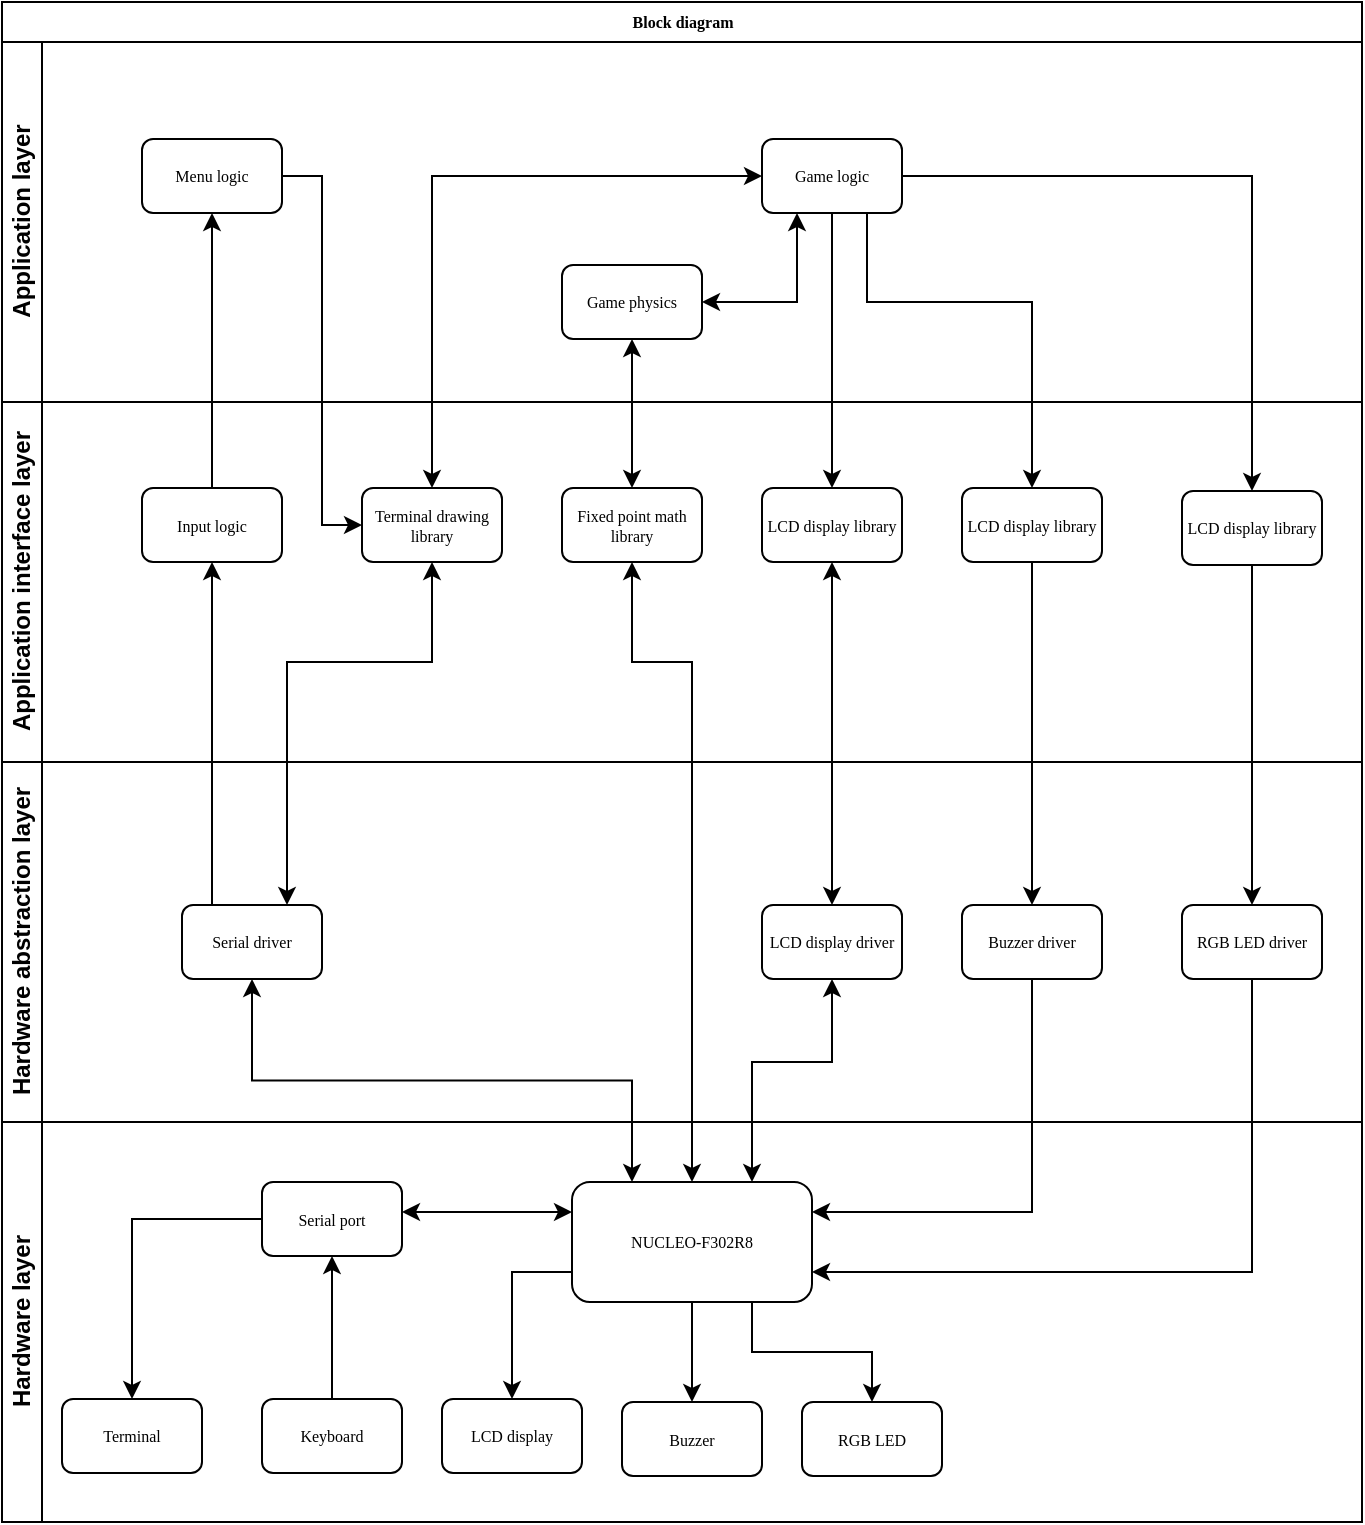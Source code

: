 <mxfile version="10.7.7" type="onedrive"><diagram name="Page-1" id="c7488fd3-1785-93aa-aadb-54a6760d102a"><mxGraphModel dx="1071" dy="470" grid="1" gridSize="10" guides="1" tooltips="1" connect="1" arrows="1" fold="1" page="1" pageScale="1" pageWidth="1169" pageHeight="827" background="#ffffff" math="0" shadow="0"><root><mxCell id="0"/><mxCell id="1" parent="0"/><mxCell id="2b4e8129b02d487f-1" value="Block diagram" style="swimlane;html=1;childLayout=stackLayout;horizontal=1;startSize=20;horizontalStack=0;rounded=0;shadow=0;labelBackgroundColor=none;strokeColor=#000000;strokeWidth=1;fillColor=#ffffff;fontFamily=Verdana;fontSize=8;fontColor=#000000;align=center;" parent="1" vertex="1"><mxGeometry x="180" y="70" width="680" height="760" as="geometry"/></mxCell><mxCell id="2b4e8129b02d487f-3" value="Application layer" style="swimlane;html=1;startSize=20;horizontal=0;" parent="2b4e8129b02d487f-1" vertex="1"><mxGeometry y="20" width="680" height="180" as="geometry"/></mxCell><mxCell id="_atHT_Im6BIpxqcLPFz2-80" style="edgeStyle=orthogonalEdgeStyle;rounded=0;orthogonalLoop=1;jettySize=auto;html=1;entryX=1;entryY=0.5;entryDx=0;entryDy=0;startArrow=classic;startFill=1;exitX=0.25;exitY=1;exitDx=0;exitDy=0;" edge="1" parent="2b4e8129b02d487f-3" source="_atHT_Im6BIpxqcLPFz2-37" target="_atHT_Im6BIpxqcLPFz2-78"><mxGeometry relative="1" as="geometry"/></mxCell><mxCell id="_atHT_Im6BIpxqcLPFz2-37" value="Game logic" style="rounded=1;whiteSpace=wrap;html=1;shadow=0;labelBackgroundColor=none;strokeColor=#000000;strokeWidth=1;fillColor=#ffffff;fontFamily=Verdana;fontSize=8;fontColor=#000000;align=center;" vertex="1" parent="2b4e8129b02d487f-3"><mxGeometry x="380" y="48.5" width="70" height="37" as="geometry"/></mxCell><mxCell id="_atHT_Im6BIpxqcLPFz2-40" value="Menu logic" style="rounded=1;whiteSpace=wrap;html=1;shadow=0;labelBackgroundColor=none;strokeColor=#000000;strokeWidth=1;fillColor=#ffffff;fontFamily=Verdana;fontSize=8;fontColor=#000000;align=center;" vertex="1" parent="2b4e8129b02d487f-3"><mxGeometry x="70" y="48.5" width="70" height="37" as="geometry"/></mxCell><mxCell id="_atHT_Im6BIpxqcLPFz2-78" value="Game physics" style="rounded=1;whiteSpace=wrap;html=1;shadow=0;labelBackgroundColor=none;strokeColor=#000000;strokeWidth=1;fillColor=#ffffff;fontFamily=Verdana;fontSize=8;fontColor=#000000;align=center;" vertex="1" parent="2b4e8129b02d487f-3"><mxGeometry x="280" y="111.5" width="70" height="37" as="geometry"/></mxCell><mxCell id="2b4e8129b02d487f-4" value="Application interface layer" style="swimlane;html=1;startSize=20;horizontal=0;" parent="2b4e8129b02d487f-1" vertex="1"><mxGeometry y="200" width="680" height="180" as="geometry"/></mxCell><mxCell id="_atHT_Im6BIpxqcLPFz2-27" value="Fixed point math library" style="rounded=1;whiteSpace=wrap;html=1;shadow=0;labelBackgroundColor=none;strokeColor=#000000;strokeWidth=1;fillColor=#ffffff;fontFamily=Verdana;fontSize=8;fontColor=#000000;align=center;" vertex="1" parent="2b4e8129b02d487f-4"><mxGeometry x="280" y="43" width="70" height="37" as="geometry"/></mxCell><mxCell id="_atHT_Im6BIpxqcLPFz2-29" value="Terminal drawing library" style="rounded=1;whiteSpace=wrap;html=1;shadow=0;labelBackgroundColor=none;strokeColor=#000000;strokeWidth=1;fillColor=#ffffff;fontFamily=Verdana;fontSize=8;fontColor=#000000;align=center;" vertex="1" parent="2b4e8129b02d487f-4"><mxGeometry x="180" y="43" width="70" height="37" as="geometry"/></mxCell><mxCell id="_atHT_Im6BIpxqcLPFz2-38" value="Input logic" style="rounded=1;whiteSpace=wrap;html=1;shadow=0;labelBackgroundColor=none;strokeColor=#000000;strokeWidth=1;fillColor=#ffffff;fontFamily=Verdana;fontSize=8;fontColor=#000000;align=center;" vertex="1" parent="2b4e8129b02d487f-4"><mxGeometry x="70" y="43" width="70" height="37" as="geometry"/></mxCell><mxCell id="_atHT_Im6BIpxqcLPFz2-89" value="LCD display library" style="rounded=1;whiteSpace=wrap;html=1;shadow=0;labelBackgroundColor=none;strokeColor=#000000;strokeWidth=1;fillColor=#ffffff;fontFamily=Verdana;fontSize=8;fontColor=#000000;align=center;" vertex="1" parent="2b4e8129b02d487f-4"><mxGeometry x="380" y="43" width="70" height="37" as="geometry"/></mxCell><mxCell id="_atHT_Im6BIpxqcLPFz2-107" value="LCD display library" style="rounded=1;whiteSpace=wrap;html=1;shadow=0;labelBackgroundColor=none;strokeColor=#000000;strokeWidth=1;fillColor=#ffffff;fontFamily=Verdana;fontSize=8;fontColor=#000000;align=center;" vertex="1" parent="2b4e8129b02d487f-4"><mxGeometry x="590" y="44.5" width="70" height="37" as="geometry"/></mxCell><mxCell id="_atHT_Im6BIpxqcLPFz2-30" style="edgeStyle=orthogonalEdgeStyle;rounded=0;orthogonalLoop=1;jettySize=auto;html=1;startArrow=classic;startFill=1;exitX=0.75;exitY=0;exitDx=0;exitDy=0;" edge="1" parent="2b4e8129b02d487f-1" source="_atHT_Im6BIpxqcLPFz2-82" target="_atHT_Im6BIpxqcLPFz2-29"><mxGeometry relative="1" as="geometry"><Array as="points"><mxPoint x="213" y="330"/><mxPoint x="285" y="330"/></Array></mxGeometry></mxCell><mxCell id="_atHT_Im6BIpxqcLPFz2-50" style="edgeStyle=orthogonalEdgeStyle;rounded=0;orthogonalLoop=1;jettySize=auto;html=1;entryX=0.5;entryY=1;entryDx=0;entryDy=0;startArrow=none;startFill=0;" edge="1" parent="2b4e8129b02d487f-1" source="_atHT_Im6BIpxqcLPFz2-38" target="_atHT_Im6BIpxqcLPFz2-40"><mxGeometry relative="1" as="geometry"/></mxCell><mxCell id="_atHT_Im6BIpxqcLPFz2-52" style="edgeStyle=orthogonalEdgeStyle;rounded=0;orthogonalLoop=1;jettySize=auto;html=1;entryX=0;entryY=0.5;entryDx=0;entryDy=0;startArrow=none;startFill=0;" edge="1" parent="2b4e8129b02d487f-1" source="_atHT_Im6BIpxqcLPFz2-40" target="_atHT_Im6BIpxqcLPFz2-29"><mxGeometry relative="1" as="geometry"/></mxCell><mxCell id="_atHT_Im6BIpxqcLPFz2-55" style="edgeStyle=orthogonalEdgeStyle;rounded=0;orthogonalLoop=1;jettySize=auto;html=1;entryX=0.5;entryY=0;entryDx=0;entryDy=0;startArrow=classic;startFill=1;exitX=0.5;exitY=1;exitDx=0;exitDy=0;" edge="1" parent="2b4e8129b02d487f-1" source="_atHT_Im6BIpxqcLPFz2-78" target="_atHT_Im6BIpxqcLPFz2-27"><mxGeometry relative="1" as="geometry"><mxPoint x="394.862" y="97" as="sourcePoint"/></mxGeometry></mxCell><mxCell id="_atHT_Im6BIpxqcLPFz2-62" style="edgeStyle=orthogonalEdgeStyle;rounded=0;orthogonalLoop=1;jettySize=auto;html=1;entryX=0.5;entryY=0;entryDx=0;entryDy=0;startArrow=classic;startFill=1;exitX=0;exitY=0.5;exitDx=0;exitDy=0;" edge="1" parent="2b4e8129b02d487f-1" source="_atHT_Im6BIpxqcLPFz2-37" target="_atHT_Im6BIpxqcLPFz2-29"><mxGeometry relative="1" as="geometry"/></mxCell><mxCell id="_atHT_Im6BIpxqcLPFz2-69" style="edgeStyle=orthogonalEdgeStyle;rounded=0;orthogonalLoop=1;jettySize=auto;html=1;exitX=0.25;exitY=0;exitDx=0;exitDy=0;entryX=0.5;entryY=1;entryDx=0;entryDy=0;startArrow=none;startFill=0;" edge="1" parent="2b4e8129b02d487f-1" source="_atHT_Im6BIpxqcLPFz2-82" target="_atHT_Im6BIpxqcLPFz2-38"><mxGeometry relative="1" as="geometry"><Array as="points"><mxPoint x="105" y="451"/></Array></mxGeometry></mxCell><mxCell id="_atHT_Im6BIpxqcLPFz2-1" value="Hardware abstraction layer" style="swimlane;html=1;startSize=20;horizontal=0;" vertex="1" parent="2b4e8129b02d487f-1"><mxGeometry y="380" width="680" height="180" as="geometry"><mxRectangle y="380" width="680" height="170" as="alternateBounds"/></mxGeometry></mxCell><mxCell id="_atHT_Im6BIpxqcLPFz2-82" value="Serial driver" style="rounded=1;whiteSpace=wrap;html=1;shadow=0;labelBackgroundColor=none;strokeColor=#000000;strokeWidth=1;fillColor=#ffffff;fontFamily=Verdana;fontSize=8;fontColor=#000000;align=center;" vertex="1" parent="_atHT_Im6BIpxqcLPFz2-1"><mxGeometry x="90" y="71.5" width="70" height="37" as="geometry"/></mxCell><mxCell id="_atHT_Im6BIpxqcLPFz2-85" value="LCD display driver" style="rounded=1;whiteSpace=wrap;html=1;shadow=0;labelBackgroundColor=none;strokeColor=#000000;strokeWidth=1;fillColor=#ffffff;fontFamily=Verdana;fontSize=8;fontColor=#000000;align=center;" vertex="1" parent="_atHT_Im6BIpxqcLPFz2-1"><mxGeometry x="380" y="71.5" width="70" height="37" as="geometry"/></mxCell><mxCell id="_atHT_Im6BIpxqcLPFz2-87" value="RGB LED driver" style="rounded=1;whiteSpace=wrap;html=1;shadow=0;labelBackgroundColor=none;strokeColor=#000000;strokeWidth=1;fillColor=#ffffff;fontFamily=Verdana;fontSize=8;fontColor=#000000;align=center;" vertex="1" parent="_atHT_Im6BIpxqcLPFz2-1"><mxGeometry x="590" y="71.5" width="70" height="37" as="geometry"/></mxCell><mxCell id="_atHT_Im6BIpxqcLPFz2-86" value="Buzzer driver" style="rounded=1;whiteSpace=wrap;html=1;shadow=0;labelBackgroundColor=none;strokeColor=#000000;strokeWidth=1;fillColor=#ffffff;fontFamily=Verdana;fontSize=8;fontColor=#000000;align=center;" vertex="1" parent="_atHT_Im6BIpxqcLPFz2-1"><mxGeometry x="480" y="71.5" width="70" height="37" as="geometry"/></mxCell><mxCell id="_atHT_Im6BIpxqcLPFz2-84" style="edgeStyle=orthogonalEdgeStyle;rounded=0;orthogonalLoop=1;jettySize=auto;html=1;startArrow=classic;startFill=1;entryX=0.25;entryY=0;entryDx=0;entryDy=0;exitX=0.5;exitY=1;exitDx=0;exitDy=0;" edge="1" parent="2b4e8129b02d487f-1" source="_atHT_Im6BIpxqcLPFz2-82" target="_atHT_Im6BIpxqcLPFz2-17"><mxGeometry relative="1" as="geometry"><mxPoint x="260" y="590" as="targetPoint"/></mxGeometry></mxCell><mxCell id="_atHT_Im6BIpxqcLPFz2-66" style="edgeStyle=orthogonalEdgeStyle;rounded=0;orthogonalLoop=1;jettySize=auto;html=1;exitX=0.5;exitY=1;exitDx=0;exitDy=0;entryX=1;entryY=0.75;entryDx=0;entryDy=0;startArrow=none;startFill=0;" edge="1" parent="2b4e8129b02d487f-1" source="_atHT_Im6BIpxqcLPFz2-87" target="_atHT_Im6BIpxqcLPFz2-17"><mxGeometry relative="1" as="geometry"/></mxCell><mxCell id="_atHT_Im6BIpxqcLPFz2-64" style="edgeStyle=orthogonalEdgeStyle;rounded=0;orthogonalLoop=1;jettySize=auto;html=1;entryX=1;entryY=0.25;entryDx=0;entryDy=0;startArrow=none;startFill=0;exitX=0.5;exitY=1;exitDx=0;exitDy=0;" edge="1" parent="2b4e8129b02d487f-1" source="_atHT_Im6BIpxqcLPFz2-86" target="_atHT_Im6BIpxqcLPFz2-17"><mxGeometry relative="1" as="geometry"/></mxCell><mxCell id="_atHT_Im6BIpxqcLPFz2-96" style="edgeStyle=orthogonalEdgeStyle;rounded=0;orthogonalLoop=1;jettySize=auto;html=1;startArrow=classic;startFill=1;exitX=0.5;exitY=1;exitDx=0;exitDy=0;entryX=0.5;entryY=0;entryDx=0;entryDy=0;" edge="1" parent="2b4e8129b02d487f-1" source="_atHT_Im6BIpxqcLPFz2-89" target="_atHT_Im6BIpxqcLPFz2-85"><mxGeometry relative="1" as="geometry"><Array as="points"><mxPoint x="415" y="390"/><mxPoint x="415" y="390"/></Array></mxGeometry></mxCell><mxCell id="_atHT_Im6BIpxqcLPFz2-97" style="edgeStyle=orthogonalEdgeStyle;rounded=0;orthogonalLoop=1;jettySize=auto;html=1;entryX=0.75;entryY=0;entryDx=0;entryDy=0;startArrow=classic;startFill=1;exitX=0.5;exitY=1;exitDx=0;exitDy=0;" edge="1" parent="2b4e8129b02d487f-1" source="_atHT_Im6BIpxqcLPFz2-85" target="_atHT_Im6BIpxqcLPFz2-17"><mxGeometry relative="1" as="geometry"><Array as="points"><mxPoint x="415" y="530"/><mxPoint x="375" y="530"/></Array></mxGeometry></mxCell><mxCell id="_atHT_Im6BIpxqcLPFz2-98" style="edgeStyle=orthogonalEdgeStyle;rounded=0;orthogonalLoop=1;jettySize=auto;html=1;entryX=0.5;entryY=0;entryDx=0;entryDy=0;startArrow=classic;startFill=1;exitX=0.5;exitY=1;exitDx=0;exitDy=0;" edge="1" parent="2b4e8129b02d487f-1" source="_atHT_Im6BIpxqcLPFz2-27" target="_atHT_Im6BIpxqcLPFz2-17"><mxGeometry relative="1" as="geometry"><Array as="points"><mxPoint x="315" y="330"/><mxPoint x="345" y="330"/></Array></mxGeometry></mxCell><mxCell id="_atHT_Im6BIpxqcLPFz2-9" value="Hardware layer" style="swimlane;html=1;startSize=20;horizontal=0;" vertex="1" parent="2b4e8129b02d487f-1"><mxGeometry y="560" width="680" height="200" as="geometry"/></mxCell><mxCell id="_atHT_Im6BIpxqcLPFz2-101" style="edgeStyle=orthogonalEdgeStyle;rounded=0;orthogonalLoop=1;jettySize=auto;html=1;exitX=0;exitY=0.75;exitDx=0;exitDy=0;entryX=0.5;entryY=0;entryDx=0;entryDy=0;startArrow=none;startFill=0;" edge="1" parent="_atHT_Im6BIpxqcLPFz2-9" source="_atHT_Im6BIpxqcLPFz2-17" target="_atHT_Im6BIpxqcLPFz2-60"><mxGeometry relative="1" as="geometry"/></mxCell><mxCell id="_atHT_Im6BIpxqcLPFz2-102" style="edgeStyle=orthogonalEdgeStyle;rounded=0;orthogonalLoop=1;jettySize=auto;html=1;exitX=0.5;exitY=1;exitDx=0;exitDy=0;entryX=0.5;entryY=0;entryDx=0;entryDy=0;startArrow=none;startFill=0;" edge="1" parent="_atHT_Im6BIpxqcLPFz2-9" source="_atHT_Im6BIpxqcLPFz2-17" target="_atHT_Im6BIpxqcLPFz2-61"><mxGeometry relative="1" as="geometry"/></mxCell><mxCell id="_atHT_Im6BIpxqcLPFz2-104" style="edgeStyle=orthogonalEdgeStyle;rounded=0;orthogonalLoop=1;jettySize=auto;html=1;exitX=0.75;exitY=1;exitDx=0;exitDy=0;startArrow=none;startFill=0;" edge="1" parent="_atHT_Im6BIpxqcLPFz2-9" source="_atHT_Im6BIpxqcLPFz2-17" target="_atHT_Im6BIpxqcLPFz2-58"><mxGeometry relative="1" as="geometry"/></mxCell><mxCell id="_atHT_Im6BIpxqcLPFz2-17" value="NUCLEO-F302R8" style="rounded=1;whiteSpace=wrap;html=1;shadow=0;labelBackgroundColor=none;strokeColor=#000000;strokeWidth=1;fillColor=#ffffff;fontFamily=Verdana;fontSize=8;fontColor=#000000;align=center;" vertex="1" parent="_atHT_Im6BIpxqcLPFz2-9"><mxGeometry x="285" y="30" width="120" height="60" as="geometry"/></mxCell><mxCell id="_atHT_Im6BIpxqcLPFz2-58" value="RGB LED" style="rounded=1;whiteSpace=wrap;html=1;shadow=0;labelBackgroundColor=none;strokeColor=#000000;strokeWidth=1;fillColor=#ffffff;fontFamily=Verdana;fontSize=8;fontColor=#000000;align=center;" vertex="1" parent="_atHT_Im6BIpxqcLPFz2-9"><mxGeometry x="400" y="140" width="70" height="37" as="geometry"/></mxCell><mxCell id="_atHT_Im6BIpxqcLPFz2-61" value="Buzzer" style="rounded=1;whiteSpace=wrap;html=1;shadow=0;labelBackgroundColor=none;strokeColor=#000000;strokeWidth=1;fillColor=#ffffff;fontFamily=Verdana;fontSize=8;fontColor=#000000;align=center;" vertex="1" parent="_atHT_Im6BIpxqcLPFz2-9"><mxGeometry x="310" y="140" width="70" height="37" as="geometry"/></mxCell><mxCell id="_atHT_Im6BIpxqcLPFz2-60" value="LCD display" style="rounded=1;whiteSpace=wrap;html=1;shadow=0;labelBackgroundColor=none;strokeColor=#000000;strokeWidth=1;fillColor=#ffffff;fontFamily=Verdana;fontSize=8;fontColor=#000000;align=center;" vertex="1" parent="_atHT_Im6BIpxqcLPFz2-9"><mxGeometry x="220" y="138.5" width="70" height="37" as="geometry"/></mxCell><mxCell id="_atHT_Im6BIpxqcLPFz2-73" style="edgeStyle=orthogonalEdgeStyle;rounded=0;orthogonalLoop=1;jettySize=auto;html=1;entryX=0.5;entryY=0;entryDx=0;entryDy=0;startArrow=none;startFill=0;" edge="1" parent="_atHT_Im6BIpxqcLPFz2-9" source="_atHT_Im6BIpxqcLPFz2-59" target="_atHT_Im6BIpxqcLPFz2-72"><mxGeometry relative="1" as="geometry"/></mxCell><mxCell id="_atHT_Im6BIpxqcLPFz2-103" style="edgeStyle=orthogonalEdgeStyle;rounded=0;orthogonalLoop=1;jettySize=auto;html=1;entryX=0;entryY=0.25;entryDx=0;entryDy=0;startArrow=classic;startFill=1;" edge="1" parent="_atHT_Im6BIpxqcLPFz2-9" source="_atHT_Im6BIpxqcLPFz2-59" target="_atHT_Im6BIpxqcLPFz2-17"><mxGeometry relative="1" as="geometry"><Array as="points"><mxPoint x="210" y="45"/><mxPoint x="210" y="45"/></Array></mxGeometry></mxCell><mxCell id="_atHT_Im6BIpxqcLPFz2-59" value="Serial port" style="rounded=1;whiteSpace=wrap;html=1;shadow=0;labelBackgroundColor=none;strokeColor=#000000;strokeWidth=1;fillColor=#ffffff;fontFamily=Verdana;fontSize=8;fontColor=#000000;align=center;" vertex="1" parent="_atHT_Im6BIpxqcLPFz2-9"><mxGeometry x="130" y="30" width="70" height="37" as="geometry"/></mxCell><mxCell id="_atHT_Im6BIpxqcLPFz2-68" style="edgeStyle=orthogonalEdgeStyle;rounded=0;orthogonalLoop=1;jettySize=auto;html=1;startArrow=none;startFill=0;" edge="1" parent="_atHT_Im6BIpxqcLPFz2-9" source="_atHT_Im6BIpxqcLPFz2-31" target="_atHT_Im6BIpxqcLPFz2-59"><mxGeometry relative="1" as="geometry"/></mxCell><mxCell id="_atHT_Im6BIpxqcLPFz2-31" value="Keyboard" style="rounded=1;whiteSpace=wrap;html=1;shadow=0;labelBackgroundColor=none;strokeColor=#000000;strokeWidth=1;fillColor=#ffffff;fontFamily=Verdana;fontSize=8;fontColor=#000000;align=center;" vertex="1" parent="_atHT_Im6BIpxqcLPFz2-9"><mxGeometry x="130" y="138.5" width="70" height="37" as="geometry"/></mxCell><mxCell id="_atHT_Im6BIpxqcLPFz2-72" value="Terminal" style="rounded=1;whiteSpace=wrap;html=1;shadow=0;labelBackgroundColor=none;strokeColor=#000000;strokeWidth=1;fillColor=#ffffff;fontFamily=Verdana;fontSize=8;fontColor=#000000;align=center;" vertex="1" parent="_atHT_Im6BIpxqcLPFz2-9"><mxGeometry x="30" y="138.5" width="70" height="37" as="geometry"/></mxCell><mxCell id="_atHT_Im6BIpxqcLPFz2-109" style="edgeStyle=orthogonalEdgeStyle;rounded=0;orthogonalLoop=1;jettySize=auto;html=1;exitX=0.5;exitY=1;exitDx=0;exitDy=0;entryX=0.5;entryY=0;entryDx=0;entryDy=0;startArrow=none;startFill=0;" edge="1" parent="2b4e8129b02d487f-1" source="_atHT_Im6BIpxqcLPFz2-107" target="_atHT_Im6BIpxqcLPFz2-87"><mxGeometry relative="1" as="geometry"/></mxCell><mxCell id="_atHT_Im6BIpxqcLPFz2-110" style="edgeStyle=orthogonalEdgeStyle;rounded=0;orthogonalLoop=1;jettySize=auto;html=1;exitX=0.5;exitY=1;exitDx=0;exitDy=0;entryX=0.5;entryY=0;entryDx=0;entryDy=0;startArrow=none;startFill=0;" edge="1" parent="2b4e8129b02d487f-1" source="_atHT_Im6BIpxqcLPFz2-37" target="_atHT_Im6BIpxqcLPFz2-89"><mxGeometry relative="1" as="geometry"/></mxCell><mxCell id="_atHT_Im6BIpxqcLPFz2-113" style="edgeStyle=orthogonalEdgeStyle;rounded=0;orthogonalLoop=1;jettySize=auto;html=1;exitX=1;exitY=0.5;exitDx=0;exitDy=0;entryX=0.5;entryY=0;entryDx=0;entryDy=0;startArrow=none;startFill=0;" edge="1" parent="2b4e8129b02d487f-1" source="_atHT_Im6BIpxqcLPFz2-37" target="_atHT_Im6BIpxqcLPFz2-107"><mxGeometry relative="1" as="geometry"/></mxCell><mxCell id="_atHT_Im6BIpxqcLPFz2-108" style="edgeStyle=orthogonalEdgeStyle;rounded=0;orthogonalLoop=1;jettySize=auto;html=1;entryX=0.5;entryY=0;entryDx=0;entryDy=0;startArrow=none;startFill=0;" edge="1" parent="1" source="_atHT_Im6BIpxqcLPFz2-106" target="_atHT_Im6BIpxqcLPFz2-86"><mxGeometry relative="1" as="geometry"/></mxCell><mxCell id="_atHT_Im6BIpxqcLPFz2-106" value="LCD display library" style="rounded=1;whiteSpace=wrap;html=1;shadow=0;labelBackgroundColor=none;strokeColor=#000000;strokeWidth=1;fillColor=#ffffff;fontFamily=Verdana;fontSize=8;fontColor=#000000;align=center;" vertex="1" parent="1"><mxGeometry x="660" y="313" width="70" height="37" as="geometry"/></mxCell><mxCell id="_atHT_Im6BIpxqcLPFz2-112" style="edgeStyle=orthogonalEdgeStyle;rounded=0;orthogonalLoop=1;jettySize=auto;html=1;exitX=0.75;exitY=1;exitDx=0;exitDy=0;startArrow=none;startFill=0;" edge="1" parent="1" source="_atHT_Im6BIpxqcLPFz2-37" target="_atHT_Im6BIpxqcLPFz2-106"><mxGeometry relative="1" as="geometry"><Array as="points"><mxPoint x="612" y="220"/><mxPoint x="695" y="220"/></Array></mxGeometry></mxCell></root></mxGraphModel></diagram></mxfile>